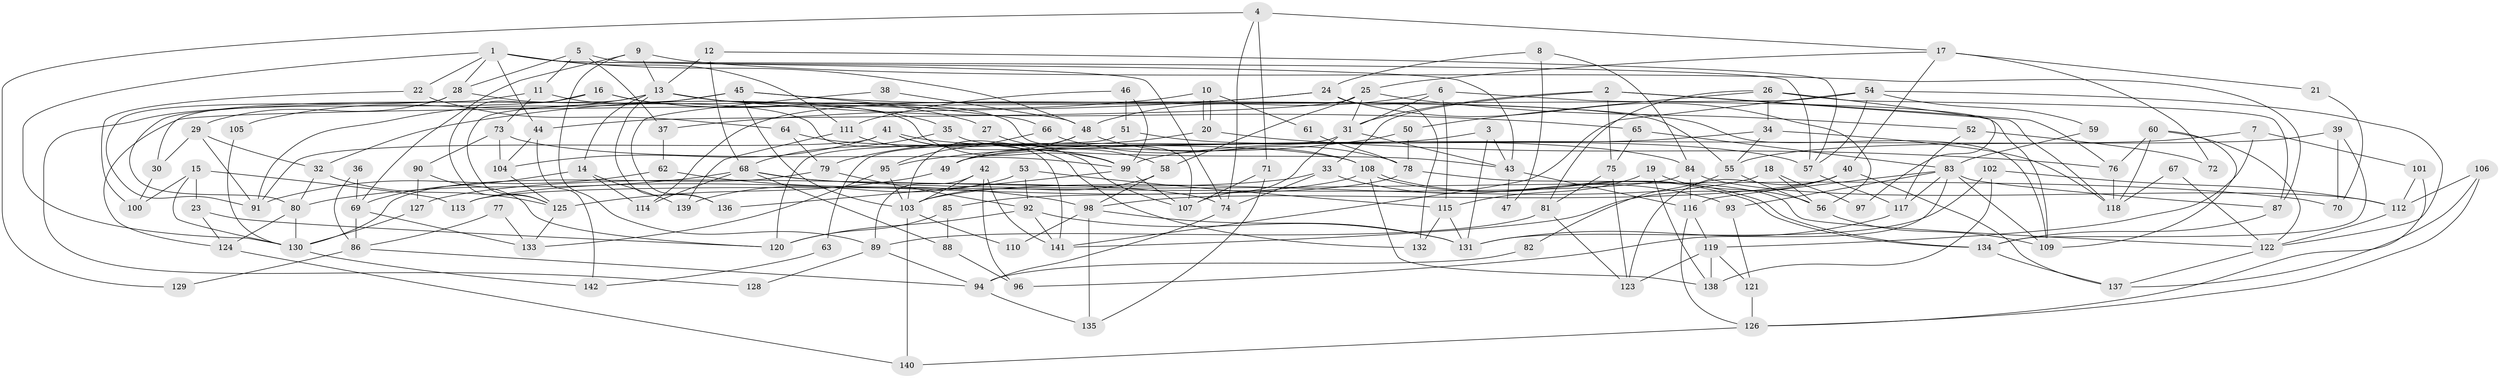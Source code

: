// Generated by graph-tools (version 1.1) at 2025/50/03/09/25 03:50:08]
// undirected, 142 vertices, 284 edges
graph export_dot {
graph [start="1"]
  node [color=gray90,style=filled];
  1;
  2;
  3;
  4;
  5;
  6;
  7;
  8;
  9;
  10;
  11;
  12;
  13;
  14;
  15;
  16;
  17;
  18;
  19;
  20;
  21;
  22;
  23;
  24;
  25;
  26;
  27;
  28;
  29;
  30;
  31;
  32;
  33;
  34;
  35;
  36;
  37;
  38;
  39;
  40;
  41;
  42;
  43;
  44;
  45;
  46;
  47;
  48;
  49;
  50;
  51;
  52;
  53;
  54;
  55;
  56;
  57;
  58;
  59;
  60;
  61;
  62;
  63;
  64;
  65;
  66;
  67;
  68;
  69;
  70;
  71;
  72;
  73;
  74;
  75;
  76;
  77;
  78;
  79;
  80;
  81;
  82;
  83;
  84;
  85;
  86;
  87;
  88;
  89;
  90;
  91;
  92;
  93;
  94;
  95;
  96;
  97;
  98;
  99;
  100;
  101;
  102;
  103;
  104;
  105;
  106;
  107;
  108;
  109;
  110;
  111;
  112;
  113;
  114;
  115;
  116;
  117;
  118;
  119;
  120;
  121;
  122;
  123;
  124;
  125;
  126;
  127;
  128;
  129;
  130;
  131;
  132;
  133;
  134;
  135;
  136;
  137;
  138;
  139;
  140;
  141;
  142;
  1 -- 43;
  1 -- 22;
  1 -- 28;
  1 -- 44;
  1 -- 48;
  1 -- 74;
  1 -- 111;
  1 -- 130;
  2 -- 76;
  2 -- 31;
  2 -- 33;
  2 -- 75;
  2 -- 118;
  3 -- 49;
  3 -- 43;
  3 -- 131;
  4 -- 74;
  4 -- 17;
  4 -- 71;
  4 -- 129;
  5 -- 57;
  5 -- 28;
  5 -- 11;
  5 -- 37;
  6 -- 109;
  6 -- 115;
  6 -- 31;
  6 -- 48;
  7 -- 119;
  7 -- 101;
  7 -- 55;
  8 -- 24;
  8 -- 84;
  8 -- 47;
  9 -- 87;
  9 -- 13;
  9 -- 69;
  9 -- 89;
  10 -- 32;
  10 -- 20;
  10 -- 20;
  10 -- 61;
  11 -- 99;
  11 -- 73;
  11 -- 80;
  12 -- 57;
  12 -- 13;
  12 -- 68;
  13 -- 55;
  13 -- 107;
  13 -- 14;
  13 -- 30;
  13 -- 65;
  13 -- 105;
  13 -- 136;
  14 -- 69;
  14 -- 114;
  14 -- 139;
  15 -- 113;
  15 -- 130;
  15 -- 23;
  15 -- 100;
  16 -- 125;
  16 -- 35;
  16 -- 27;
  16 -- 128;
  17 -- 25;
  17 -- 40;
  17 -- 21;
  17 -- 72;
  18 -- 56;
  18 -- 103;
  18 -- 97;
  19 -- 56;
  19 -- 115;
  19 -- 138;
  20 -- 76;
  20 -- 79;
  21 -- 70;
  22 -- 100;
  22 -- 64;
  23 -- 120;
  23 -- 124;
  24 -- 114;
  24 -- 56;
  24 -- 37;
  24 -- 132;
  25 -- 44;
  25 -- 58;
  25 -- 31;
  25 -- 52;
  26 -- 34;
  26 -- 81;
  26 -- 50;
  26 -- 87;
  26 -- 97;
  27 -- 58;
  28 -- 141;
  28 -- 29;
  28 -- 91;
  29 -- 91;
  29 -- 30;
  29 -- 32;
  30 -- 100;
  31 -- 43;
  31 -- 63;
  31 -- 107;
  32 -- 80;
  32 -- 125;
  33 -- 74;
  33 -- 93;
  33 -- 127;
  34 -- 118;
  34 -- 99;
  34 -- 55;
  35 -- 43;
  35 -- 68;
  36 -- 69;
  36 -- 86;
  37 -- 62;
  38 -- 136;
  38 -- 48;
  39 -- 134;
  39 -- 49;
  39 -- 70;
  40 -- 98;
  40 -- 141;
  40 -- 123;
  40 -- 137;
  41 -- 91;
  41 -- 107;
  41 -- 84;
  41 -- 99;
  41 -- 104;
  42 -- 141;
  42 -- 103;
  42 -- 89;
  42 -- 96;
  43 -- 116;
  43 -- 47;
  44 -- 104;
  44 -- 142;
  45 -- 66;
  45 -- 125;
  45 -- 91;
  45 -- 103;
  45 -- 109;
  46 -- 99;
  46 -- 111;
  46 -- 51;
  48 -- 49;
  48 -- 103;
  48 -- 108;
  49 -- 125;
  50 -- 78;
  50 -- 95;
  51 -- 120;
  51 -- 57;
  52 -- 117;
  52 -- 72;
  53 -- 115;
  53 -- 92;
  53 -- 139;
  54 -- 124;
  54 -- 122;
  54 -- 57;
  54 -- 59;
  54 -- 141;
  55 -- 56;
  55 -- 82;
  56 -- 109;
  57 -- 117;
  58 -- 103;
  58 -- 98;
  59 -- 83;
  60 -- 109;
  60 -- 122;
  60 -- 76;
  60 -- 118;
  61 -- 78;
  62 -- 91;
  62 -- 98;
  63 -- 142;
  64 -- 108;
  64 -- 79;
  65 -- 75;
  65 -- 83;
  66 -- 95;
  66 -- 78;
  67 -- 122;
  67 -- 118;
  68 -- 80;
  68 -- 70;
  68 -- 74;
  68 -- 88;
  68 -- 114;
  69 -- 133;
  69 -- 86;
  71 -- 135;
  71 -- 107;
  73 -- 99;
  73 -- 90;
  73 -- 104;
  74 -- 94;
  75 -- 123;
  75 -- 81;
  76 -- 118;
  77 -- 133;
  77 -- 86;
  78 -- 85;
  78 -- 122;
  79 -- 130;
  79 -- 92;
  80 -- 124;
  80 -- 130;
  81 -- 89;
  81 -- 123;
  82 -- 94;
  83 -- 117;
  83 -- 87;
  83 -- 93;
  83 -- 96;
  83 -- 109;
  83 -- 116;
  84 -- 116;
  84 -- 112;
  84 -- 113;
  85 -- 88;
  85 -- 120;
  86 -- 94;
  86 -- 129;
  87 -- 134;
  88 -- 96;
  89 -- 94;
  89 -- 128;
  90 -- 127;
  90 -- 120;
  92 -- 131;
  92 -- 120;
  92 -- 141;
  93 -- 121;
  94 -- 135;
  95 -- 103;
  95 -- 133;
  98 -- 131;
  98 -- 110;
  98 -- 135;
  99 -- 107;
  99 -- 136;
  101 -- 112;
  101 -- 126;
  102 -- 138;
  102 -- 112;
  102 -- 131;
  103 -- 110;
  103 -- 140;
  104 -- 125;
  105 -- 130;
  106 -- 137;
  106 -- 126;
  106 -- 112;
  108 -- 134;
  108 -- 134;
  108 -- 113;
  108 -- 138;
  111 -- 139;
  111 -- 132;
  112 -- 122;
  115 -- 131;
  115 -- 132;
  116 -- 119;
  116 -- 126;
  117 -- 131;
  119 -- 123;
  119 -- 138;
  119 -- 121;
  121 -- 126;
  122 -- 137;
  124 -- 140;
  125 -- 133;
  126 -- 140;
  127 -- 130;
  130 -- 142;
  134 -- 137;
}
